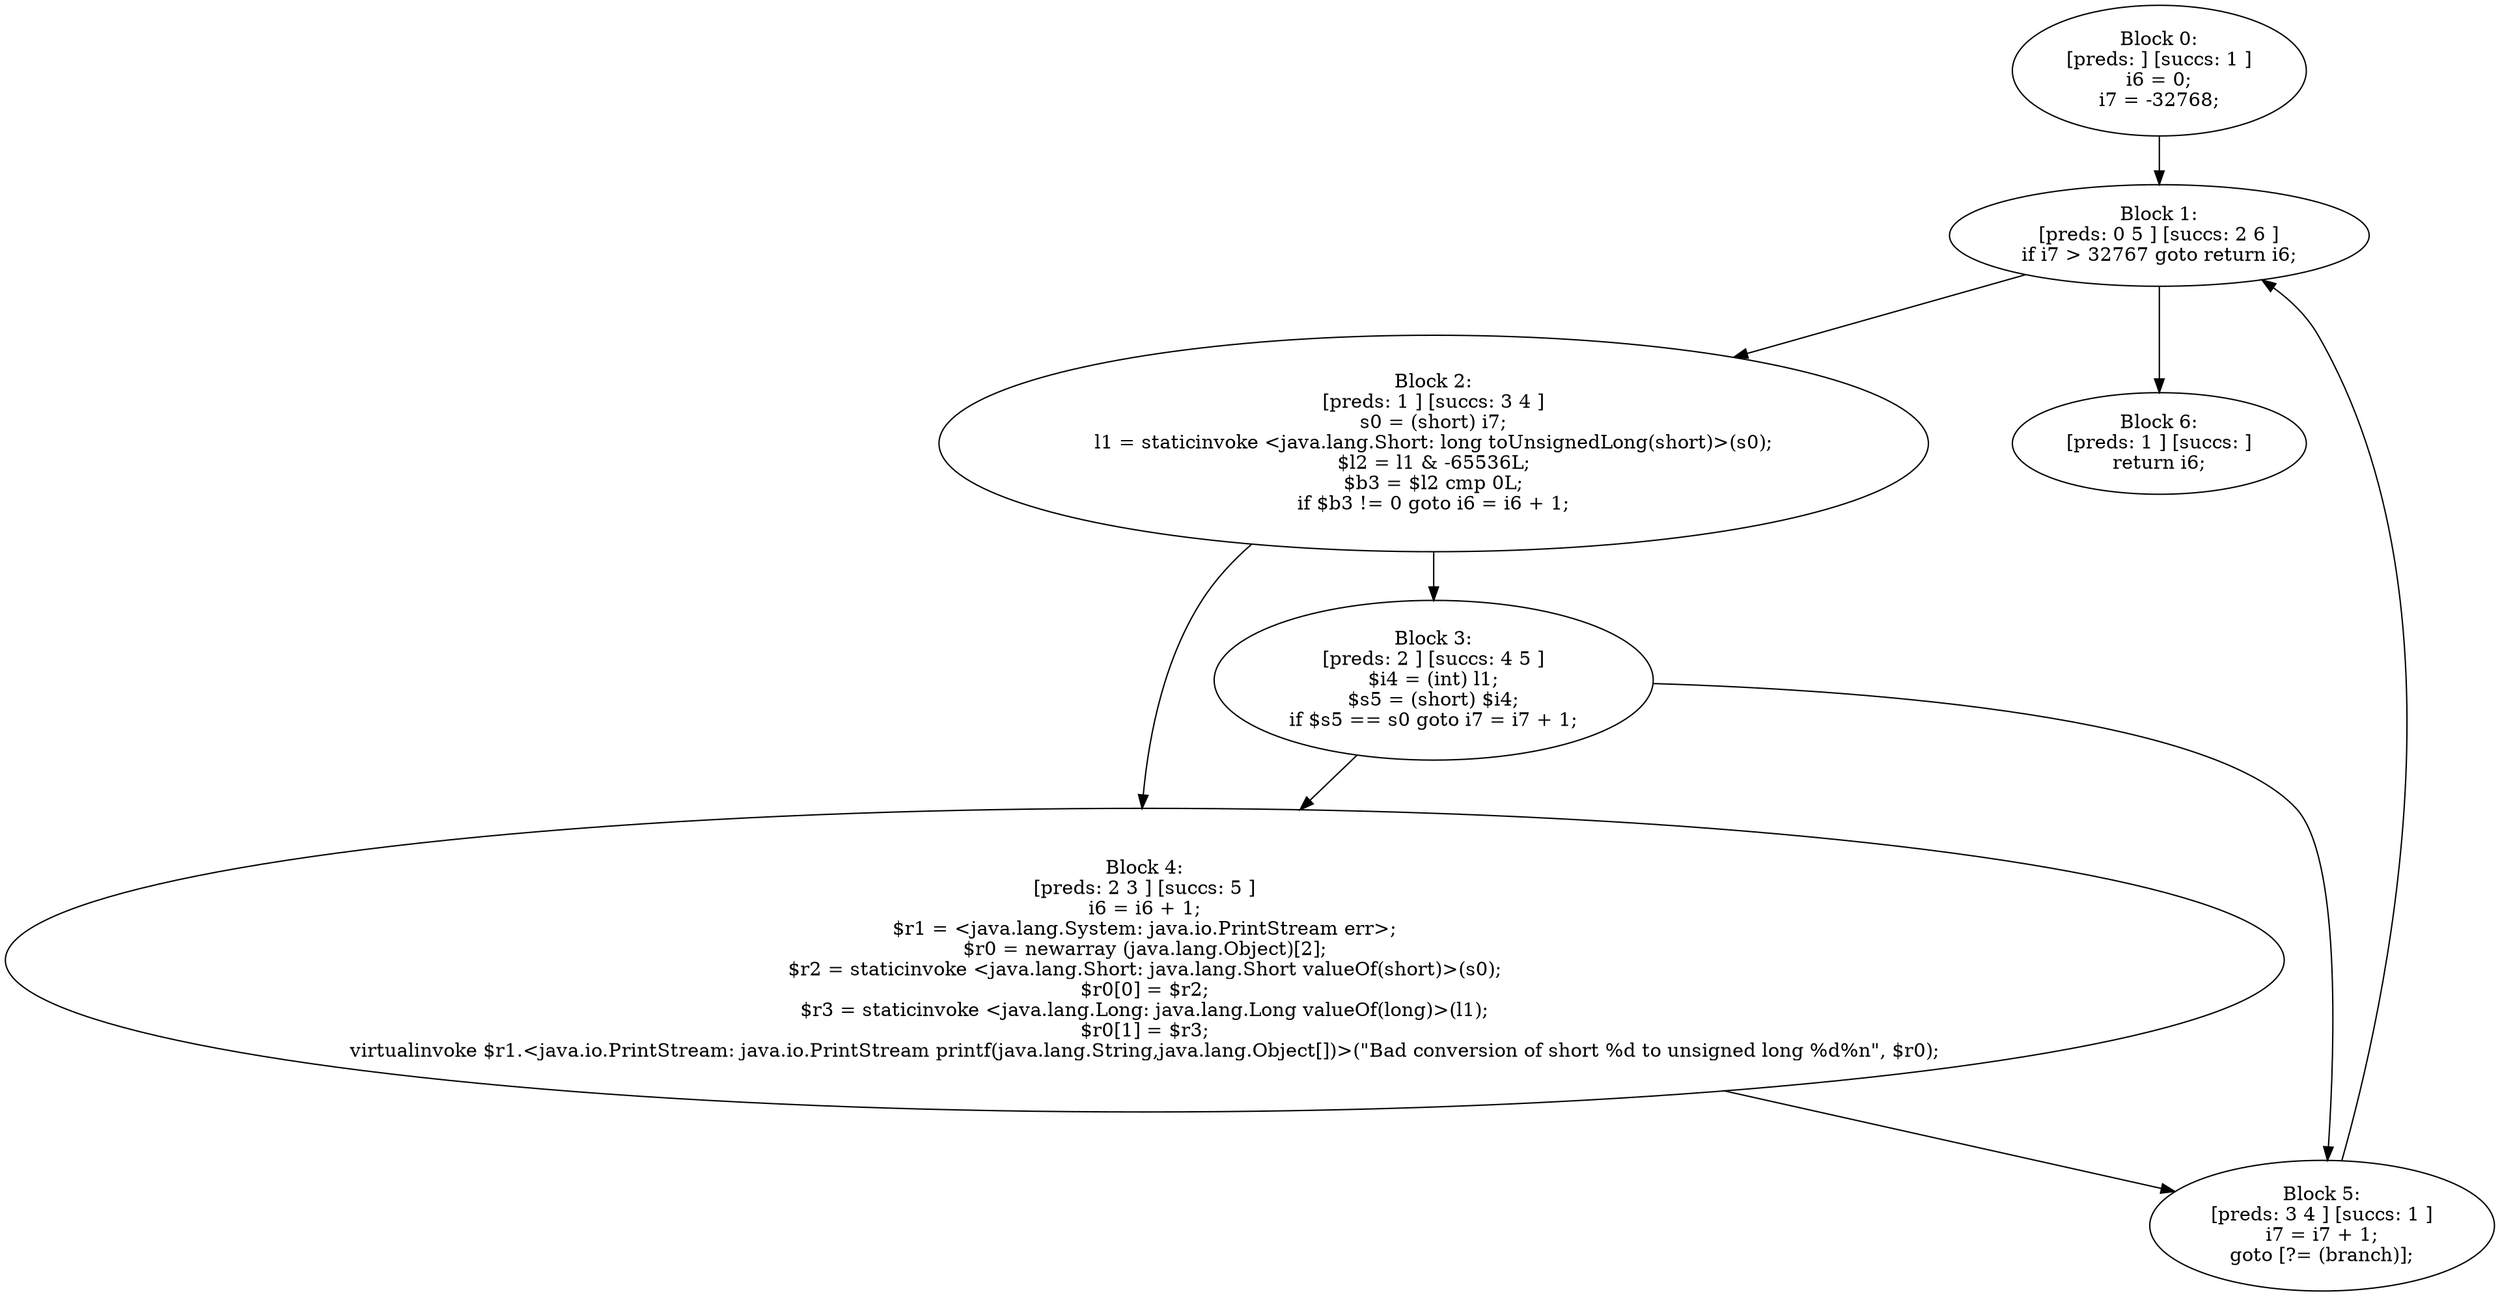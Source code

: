 digraph "unitGraph" {
    "Block 0:
[preds: ] [succs: 1 ]
i6 = 0;
i7 = -32768;
"
    "Block 1:
[preds: 0 5 ] [succs: 2 6 ]
if i7 > 32767 goto return i6;
"
    "Block 2:
[preds: 1 ] [succs: 3 4 ]
s0 = (short) i7;
l1 = staticinvoke <java.lang.Short: long toUnsignedLong(short)>(s0);
$l2 = l1 & -65536L;
$b3 = $l2 cmp 0L;
if $b3 != 0 goto i6 = i6 + 1;
"
    "Block 3:
[preds: 2 ] [succs: 4 5 ]
$i4 = (int) l1;
$s5 = (short) $i4;
if $s5 == s0 goto i7 = i7 + 1;
"
    "Block 4:
[preds: 2 3 ] [succs: 5 ]
i6 = i6 + 1;
$r1 = <java.lang.System: java.io.PrintStream err>;
$r0 = newarray (java.lang.Object)[2];
$r2 = staticinvoke <java.lang.Short: java.lang.Short valueOf(short)>(s0);
$r0[0] = $r2;
$r3 = staticinvoke <java.lang.Long: java.lang.Long valueOf(long)>(l1);
$r0[1] = $r3;
virtualinvoke $r1.<java.io.PrintStream: java.io.PrintStream printf(java.lang.String,java.lang.Object[])>(\"Bad conversion of short %d to unsigned long %d%n\", $r0);
"
    "Block 5:
[preds: 3 4 ] [succs: 1 ]
i7 = i7 + 1;
goto [?= (branch)];
"
    "Block 6:
[preds: 1 ] [succs: ]
return i6;
"
    "Block 0:
[preds: ] [succs: 1 ]
i6 = 0;
i7 = -32768;
"->"Block 1:
[preds: 0 5 ] [succs: 2 6 ]
if i7 > 32767 goto return i6;
";
    "Block 1:
[preds: 0 5 ] [succs: 2 6 ]
if i7 > 32767 goto return i6;
"->"Block 2:
[preds: 1 ] [succs: 3 4 ]
s0 = (short) i7;
l1 = staticinvoke <java.lang.Short: long toUnsignedLong(short)>(s0);
$l2 = l1 & -65536L;
$b3 = $l2 cmp 0L;
if $b3 != 0 goto i6 = i6 + 1;
";
    "Block 1:
[preds: 0 5 ] [succs: 2 6 ]
if i7 > 32767 goto return i6;
"->"Block 6:
[preds: 1 ] [succs: ]
return i6;
";
    "Block 2:
[preds: 1 ] [succs: 3 4 ]
s0 = (short) i7;
l1 = staticinvoke <java.lang.Short: long toUnsignedLong(short)>(s0);
$l2 = l1 & -65536L;
$b3 = $l2 cmp 0L;
if $b3 != 0 goto i6 = i6 + 1;
"->"Block 3:
[preds: 2 ] [succs: 4 5 ]
$i4 = (int) l1;
$s5 = (short) $i4;
if $s5 == s0 goto i7 = i7 + 1;
";
    "Block 2:
[preds: 1 ] [succs: 3 4 ]
s0 = (short) i7;
l1 = staticinvoke <java.lang.Short: long toUnsignedLong(short)>(s0);
$l2 = l1 & -65536L;
$b3 = $l2 cmp 0L;
if $b3 != 0 goto i6 = i6 + 1;
"->"Block 4:
[preds: 2 3 ] [succs: 5 ]
i6 = i6 + 1;
$r1 = <java.lang.System: java.io.PrintStream err>;
$r0 = newarray (java.lang.Object)[2];
$r2 = staticinvoke <java.lang.Short: java.lang.Short valueOf(short)>(s0);
$r0[0] = $r2;
$r3 = staticinvoke <java.lang.Long: java.lang.Long valueOf(long)>(l1);
$r0[1] = $r3;
virtualinvoke $r1.<java.io.PrintStream: java.io.PrintStream printf(java.lang.String,java.lang.Object[])>(\"Bad conversion of short %d to unsigned long %d%n\", $r0);
";
    "Block 3:
[preds: 2 ] [succs: 4 5 ]
$i4 = (int) l1;
$s5 = (short) $i4;
if $s5 == s0 goto i7 = i7 + 1;
"->"Block 4:
[preds: 2 3 ] [succs: 5 ]
i6 = i6 + 1;
$r1 = <java.lang.System: java.io.PrintStream err>;
$r0 = newarray (java.lang.Object)[2];
$r2 = staticinvoke <java.lang.Short: java.lang.Short valueOf(short)>(s0);
$r0[0] = $r2;
$r3 = staticinvoke <java.lang.Long: java.lang.Long valueOf(long)>(l1);
$r0[1] = $r3;
virtualinvoke $r1.<java.io.PrintStream: java.io.PrintStream printf(java.lang.String,java.lang.Object[])>(\"Bad conversion of short %d to unsigned long %d%n\", $r0);
";
    "Block 3:
[preds: 2 ] [succs: 4 5 ]
$i4 = (int) l1;
$s5 = (short) $i4;
if $s5 == s0 goto i7 = i7 + 1;
"->"Block 5:
[preds: 3 4 ] [succs: 1 ]
i7 = i7 + 1;
goto [?= (branch)];
";
    "Block 4:
[preds: 2 3 ] [succs: 5 ]
i6 = i6 + 1;
$r1 = <java.lang.System: java.io.PrintStream err>;
$r0 = newarray (java.lang.Object)[2];
$r2 = staticinvoke <java.lang.Short: java.lang.Short valueOf(short)>(s0);
$r0[0] = $r2;
$r3 = staticinvoke <java.lang.Long: java.lang.Long valueOf(long)>(l1);
$r0[1] = $r3;
virtualinvoke $r1.<java.io.PrintStream: java.io.PrintStream printf(java.lang.String,java.lang.Object[])>(\"Bad conversion of short %d to unsigned long %d%n\", $r0);
"->"Block 5:
[preds: 3 4 ] [succs: 1 ]
i7 = i7 + 1;
goto [?= (branch)];
";
    "Block 5:
[preds: 3 4 ] [succs: 1 ]
i7 = i7 + 1;
goto [?= (branch)];
"->"Block 1:
[preds: 0 5 ] [succs: 2 6 ]
if i7 > 32767 goto return i6;
";
}
